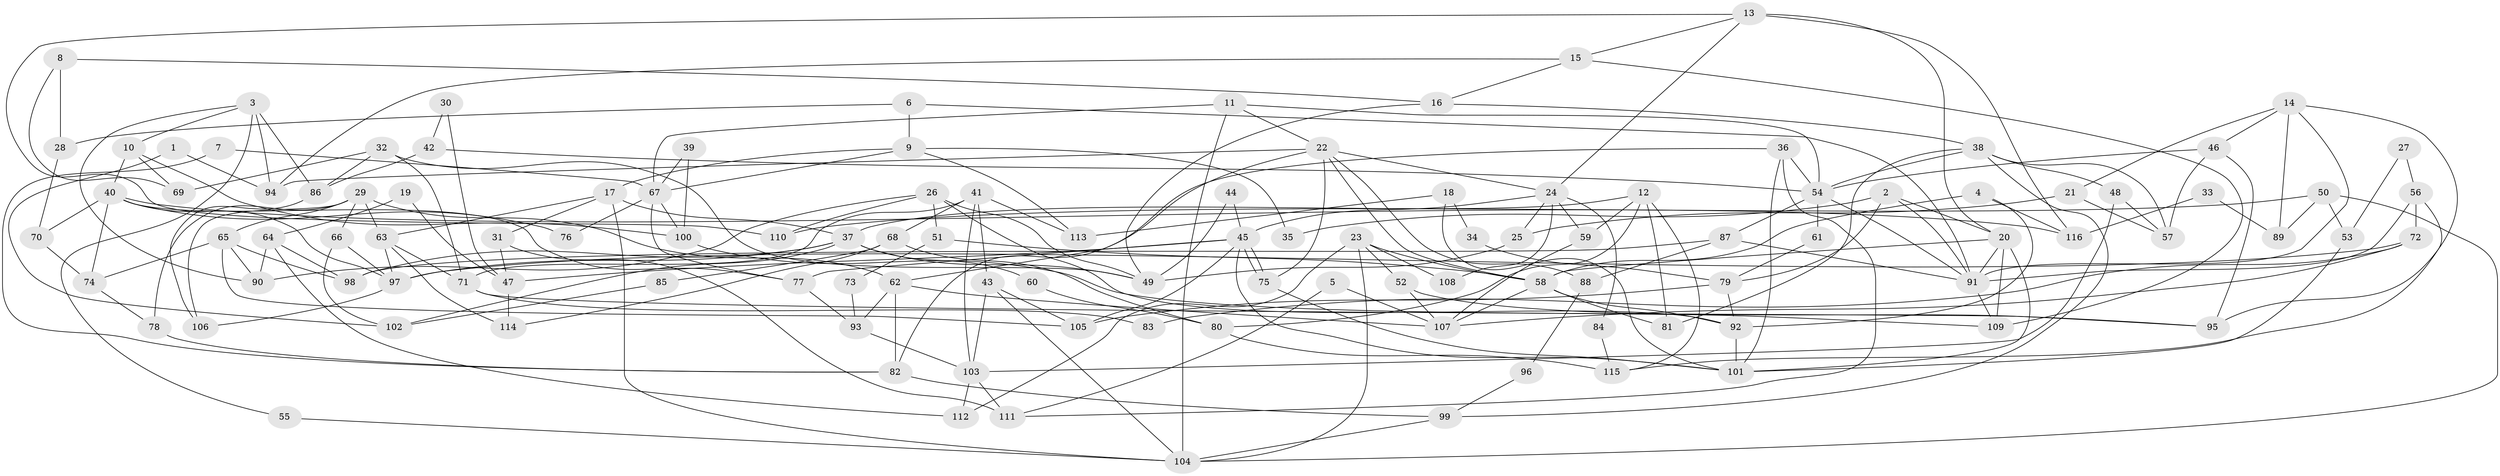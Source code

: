 // coarse degree distribution, {4: 0.23684210526315788, 9: 0.07894736842105263, 5: 0.14473684210526316, 8: 0.05263157894736842, 6: 0.06578947368421052, 3: 0.17105263157894737, 7: 0.09210526315789473, 2: 0.13157894736842105, 10: 0.013157894736842105, 11: 0.013157894736842105}
// Generated by graph-tools (version 1.1) at 2025/41/03/06/25 10:41:57]
// undirected, 116 vertices, 232 edges
graph export_dot {
graph [start="1"]
  node [color=gray90,style=filled];
  1;
  2;
  3;
  4;
  5;
  6;
  7;
  8;
  9;
  10;
  11;
  12;
  13;
  14;
  15;
  16;
  17;
  18;
  19;
  20;
  21;
  22;
  23;
  24;
  25;
  26;
  27;
  28;
  29;
  30;
  31;
  32;
  33;
  34;
  35;
  36;
  37;
  38;
  39;
  40;
  41;
  42;
  43;
  44;
  45;
  46;
  47;
  48;
  49;
  50;
  51;
  52;
  53;
  54;
  55;
  56;
  57;
  58;
  59;
  60;
  61;
  62;
  63;
  64;
  65;
  66;
  67;
  68;
  69;
  70;
  71;
  72;
  73;
  74;
  75;
  76;
  77;
  78;
  79;
  80;
  81;
  82;
  83;
  84;
  85;
  86;
  87;
  88;
  89;
  90;
  91;
  92;
  93;
  94;
  95;
  96;
  97;
  98;
  99;
  100;
  101;
  102;
  103;
  104;
  105;
  106;
  107;
  108;
  109;
  110;
  111;
  112;
  113;
  114;
  115;
  116;
  1 -- 94;
  1 -- 102;
  2 -- 91;
  2 -- 20;
  2 -- 35;
  2 -- 79;
  3 -- 90;
  3 -- 10;
  3 -- 55;
  3 -- 86;
  3 -- 94;
  4 -- 58;
  4 -- 92;
  4 -- 116;
  5 -- 111;
  5 -- 107;
  6 -- 28;
  6 -- 91;
  6 -- 9;
  7 -- 67;
  7 -- 82;
  8 -- 69;
  8 -- 16;
  8 -- 28;
  9 -- 17;
  9 -- 35;
  9 -- 67;
  9 -- 113;
  10 -- 40;
  10 -- 100;
  10 -- 69;
  11 -- 54;
  11 -- 67;
  11 -- 22;
  11 -- 104;
  12 -- 80;
  12 -- 59;
  12 -- 37;
  12 -- 81;
  12 -- 115;
  13 -- 24;
  13 -- 15;
  13 -- 20;
  13 -- 110;
  13 -- 116;
  14 -- 95;
  14 -- 91;
  14 -- 21;
  14 -- 46;
  14 -- 89;
  15 -- 94;
  15 -- 109;
  15 -- 16;
  16 -- 38;
  16 -- 49;
  17 -- 104;
  17 -- 37;
  17 -- 31;
  17 -- 63;
  18 -- 101;
  18 -- 113;
  18 -- 34;
  19 -- 47;
  19 -- 64;
  20 -- 101;
  20 -- 58;
  20 -- 91;
  20 -- 109;
  21 -- 57;
  21 -- 25;
  22 -- 58;
  22 -- 24;
  22 -- 75;
  22 -- 82;
  22 -- 88;
  22 -- 94;
  23 -- 58;
  23 -- 104;
  23 -- 52;
  23 -- 108;
  23 -- 112;
  24 -- 45;
  24 -- 25;
  24 -- 59;
  24 -- 84;
  24 -- 108;
  25 -- 49;
  26 -- 49;
  26 -- 92;
  26 -- 51;
  26 -- 90;
  26 -- 110;
  27 -- 56;
  27 -- 53;
  28 -- 70;
  29 -- 65;
  29 -- 78;
  29 -- 62;
  29 -- 63;
  29 -- 66;
  29 -- 106;
  30 -- 42;
  30 -- 47;
  31 -- 111;
  31 -- 47;
  32 -- 86;
  32 -- 49;
  32 -- 69;
  32 -- 71;
  33 -- 116;
  33 -- 89;
  34 -- 79;
  36 -- 54;
  36 -- 101;
  36 -- 62;
  36 -- 111;
  37 -- 49;
  37 -- 60;
  37 -- 97;
  37 -- 98;
  37 -- 102;
  38 -- 54;
  38 -- 99;
  38 -- 48;
  38 -- 57;
  38 -- 81;
  39 -- 67;
  39 -- 100;
  40 -- 116;
  40 -- 97;
  40 -- 70;
  40 -- 74;
  40 -- 76;
  40 -- 77;
  41 -- 103;
  41 -- 71;
  41 -- 43;
  41 -- 68;
  41 -- 113;
  42 -- 54;
  42 -- 86;
  43 -- 103;
  43 -- 104;
  43 -- 105;
  44 -- 49;
  44 -- 45;
  45 -- 105;
  45 -- 75;
  45 -- 75;
  45 -- 47;
  45 -- 77;
  45 -- 101;
  46 -- 95;
  46 -- 54;
  46 -- 57;
  47 -- 114;
  48 -- 57;
  48 -- 103;
  50 -- 110;
  50 -- 104;
  50 -- 53;
  50 -- 89;
  51 -- 58;
  51 -- 73;
  52 -- 107;
  52 -- 95;
  53 -- 101;
  54 -- 87;
  54 -- 61;
  54 -- 91;
  55 -- 104;
  56 -- 91;
  56 -- 72;
  56 -- 115;
  58 -- 81;
  58 -- 92;
  58 -- 107;
  59 -- 107;
  60 -- 80;
  61 -- 79;
  62 -- 82;
  62 -- 93;
  62 -- 107;
  63 -- 71;
  63 -- 97;
  63 -- 114;
  64 -- 112;
  64 -- 90;
  64 -- 98;
  65 -- 98;
  65 -- 105;
  65 -- 74;
  65 -- 90;
  66 -- 97;
  66 -- 102;
  67 -- 77;
  67 -- 76;
  67 -- 100;
  68 -- 114;
  68 -- 80;
  68 -- 85;
  70 -- 74;
  71 -- 83;
  71 -- 95;
  72 -- 107;
  72 -- 97;
  72 -- 83;
  73 -- 93;
  74 -- 78;
  75 -- 101;
  77 -- 93;
  78 -- 82;
  79 -- 92;
  79 -- 105;
  80 -- 115;
  82 -- 99;
  84 -- 115;
  85 -- 102;
  86 -- 106;
  87 -- 91;
  87 -- 98;
  87 -- 88;
  88 -- 96;
  91 -- 109;
  92 -- 101;
  93 -- 103;
  96 -- 99;
  97 -- 106;
  99 -- 104;
  100 -- 109;
  103 -- 111;
  103 -- 112;
}
